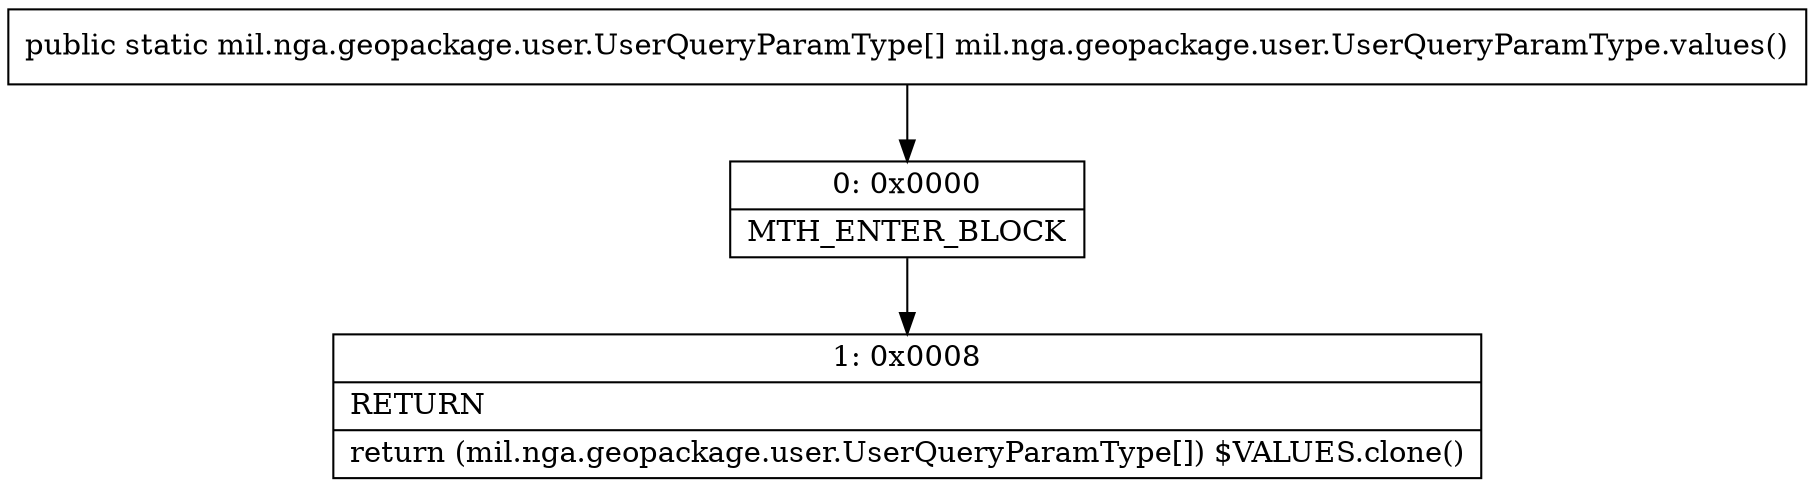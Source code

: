 digraph "CFG formil.nga.geopackage.user.UserQueryParamType.values()[Lmil\/nga\/geopackage\/user\/UserQueryParamType;" {
Node_0 [shape=record,label="{0\:\ 0x0000|MTH_ENTER_BLOCK\l}"];
Node_1 [shape=record,label="{1\:\ 0x0008|RETURN\l|return (mil.nga.geopackage.user.UserQueryParamType[]) $VALUES.clone()\l}"];
MethodNode[shape=record,label="{public static mil.nga.geopackage.user.UserQueryParamType[] mil.nga.geopackage.user.UserQueryParamType.values() }"];
MethodNode -> Node_0;
Node_0 -> Node_1;
}


